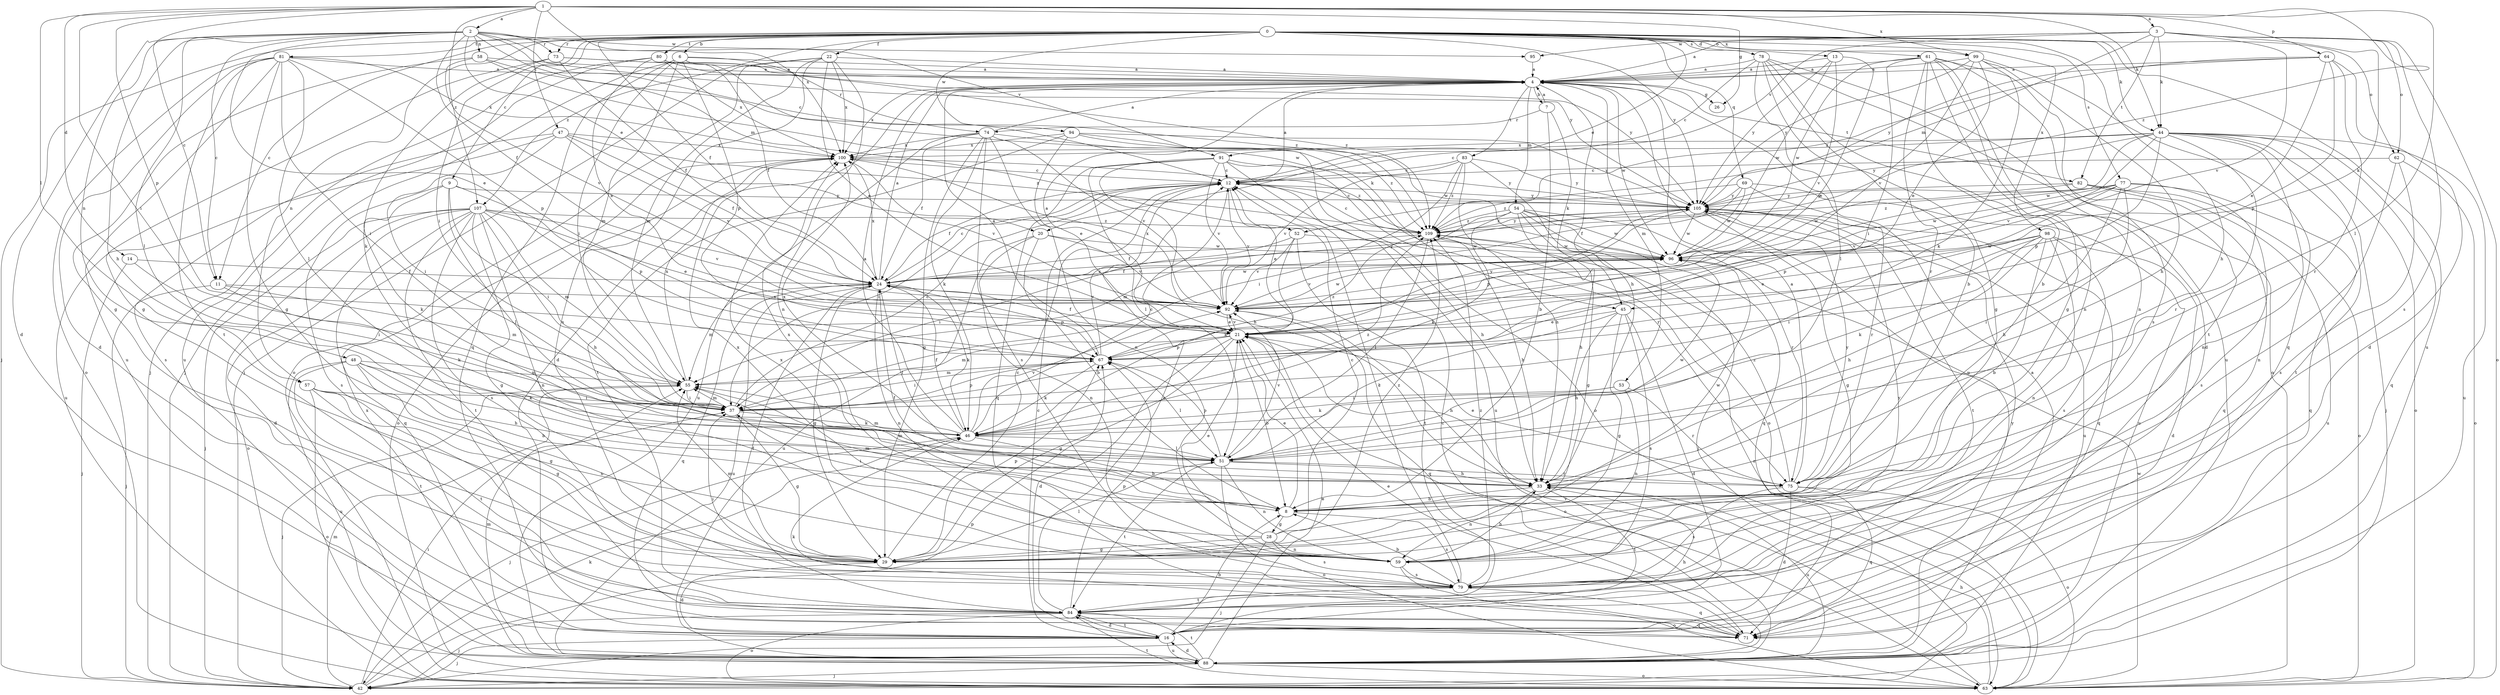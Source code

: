 strict digraph  {
0;
1;
2;
3;
4;
6;
7;
8;
9;
11;
12;
13;
14;
16;
20;
21;
22;
24;
26;
28;
29;
33;
37;
42;
44;
45;
46;
47;
48;
51;
52;
53;
54;
55;
57;
58;
59;
61;
62;
63;
64;
67;
69;
71;
73;
74;
75;
77;
78;
79;
80;
81;
82;
83;
84;
88;
91;
92;
94;
95;
96;
98;
99;
100;
105;
107;
109;
0 -> 6  [label=b];
0 -> 9  [label=c];
0 -> 11  [label=c];
0 -> 13  [label=d];
0 -> 20  [label=e];
0 -> 22  [label=f];
0 -> 24  [label=f];
0 -> 33  [label=h];
0 -> 37  [label=i];
0 -> 42  [label=j];
0 -> 44  [label=k];
0 -> 57  [label=n];
0 -> 61  [label=o];
0 -> 62  [label=o];
0 -> 69  [label=q];
0 -> 73  [label=r];
0 -> 77  [label=s];
0 -> 78  [label=s];
0 -> 80  [label=t];
0 -> 81  [label=t];
0 -> 88  [label=u];
0 -> 94  [label=w];
0 -> 98  [label=x];
0 -> 99  [label=x];
0 -> 105  [label=y];
0 -> 107  [label=z];
1 -> 2  [label=a];
1 -> 3  [label=a];
1 -> 11  [label=c];
1 -> 14  [label=d];
1 -> 26  [label=g];
1 -> 37  [label=i];
1 -> 44  [label=k];
1 -> 47  [label=l];
1 -> 48  [label=l];
1 -> 51  [label=l];
1 -> 64  [label=p];
1 -> 67  [label=p];
1 -> 99  [label=x];
1 -> 100  [label=x];
1 -> 107  [label=z];
1 -> 109  [label=z];
2 -> 11  [label=c];
2 -> 12  [label=c];
2 -> 16  [label=d];
2 -> 20  [label=e];
2 -> 21  [label=e];
2 -> 24  [label=f];
2 -> 33  [label=h];
2 -> 51  [label=l];
2 -> 52  [label=m];
2 -> 57  [label=n];
2 -> 58  [label=n];
2 -> 73  [label=r];
2 -> 91  [label=v];
2 -> 95  [label=w];
2 -> 105  [label=y];
3 -> 4  [label=a];
3 -> 44  [label=k];
3 -> 45  [label=k];
3 -> 52  [label=m];
3 -> 62  [label=o];
3 -> 63  [label=o];
3 -> 79  [label=s];
3 -> 82  [label=t];
3 -> 91  [label=v];
3 -> 92  [label=v];
3 -> 95  [label=w];
4 -> 7  [label=b];
4 -> 16  [label=d];
4 -> 26  [label=g];
4 -> 33  [label=h];
4 -> 53  [label=m];
4 -> 54  [label=m];
4 -> 82  [label=t];
4 -> 83  [label=t];
4 -> 88  [label=u];
4 -> 96  [label=w];
4 -> 100  [label=x];
6 -> 4  [label=a];
6 -> 24  [label=f];
6 -> 37  [label=i];
6 -> 42  [label=j];
6 -> 45  [label=k];
6 -> 55  [label=m];
6 -> 67  [label=p];
6 -> 71  [label=q];
6 -> 74  [label=r];
7 -> 4  [label=a];
7 -> 8  [label=b];
7 -> 45  [label=k];
7 -> 74  [label=r];
8 -> 21  [label=e];
8 -> 24  [label=f];
8 -> 28  [label=g];
8 -> 37  [label=i];
8 -> 55  [label=m];
8 -> 79  [label=s];
8 -> 96  [label=w];
8 -> 100  [label=x];
9 -> 37  [label=i];
9 -> 46  [label=k];
9 -> 51  [label=l];
9 -> 67  [label=p];
9 -> 79  [label=s];
9 -> 105  [label=y];
11 -> 42  [label=j];
11 -> 46  [label=k];
11 -> 55  [label=m];
11 -> 92  [label=v];
12 -> 4  [label=a];
12 -> 21  [label=e];
12 -> 24  [label=f];
12 -> 33  [label=h];
12 -> 37  [label=i];
12 -> 92  [label=v];
12 -> 105  [label=y];
13 -> 4  [label=a];
13 -> 21  [label=e];
13 -> 92  [label=v];
13 -> 96  [label=w];
13 -> 105  [label=y];
14 -> 24  [label=f];
14 -> 37  [label=i];
14 -> 42  [label=j];
16 -> 8  [label=b];
16 -> 12  [label=c];
16 -> 33  [label=h];
16 -> 42  [label=j];
16 -> 84  [label=t];
16 -> 88  [label=u];
16 -> 105  [label=y];
20 -> 8  [label=b];
20 -> 59  [label=n];
20 -> 88  [label=u];
20 -> 92  [label=v];
20 -> 96  [label=w];
21 -> 4  [label=a];
21 -> 8  [label=b];
21 -> 16  [label=d];
21 -> 24  [label=f];
21 -> 29  [label=g];
21 -> 33  [label=h];
21 -> 55  [label=m];
21 -> 63  [label=o];
21 -> 67  [label=p];
21 -> 92  [label=v];
21 -> 105  [label=y];
22 -> 4  [label=a];
22 -> 21  [label=e];
22 -> 42  [label=j];
22 -> 55  [label=m];
22 -> 59  [label=n];
22 -> 63  [label=o];
22 -> 79  [label=s];
22 -> 100  [label=x];
24 -> 4  [label=a];
24 -> 12  [label=c];
24 -> 29  [label=g];
24 -> 46  [label=k];
24 -> 51  [label=l];
24 -> 55  [label=m];
24 -> 59  [label=n];
24 -> 67  [label=p];
24 -> 71  [label=q];
24 -> 88  [label=u];
24 -> 92  [label=v];
24 -> 96  [label=w];
24 -> 100  [label=x];
24 -> 105  [label=y];
28 -> 12  [label=c];
28 -> 21  [label=e];
28 -> 29  [label=g];
28 -> 42  [label=j];
28 -> 59  [label=n];
28 -> 79  [label=s];
28 -> 100  [label=x];
28 -> 109  [label=z];
29 -> 12  [label=c];
29 -> 16  [label=d];
29 -> 51  [label=l];
29 -> 55  [label=m];
29 -> 67  [label=p];
33 -> 8  [label=b];
33 -> 59  [label=n];
33 -> 84  [label=t];
33 -> 88  [label=u];
37 -> 12  [label=c];
37 -> 29  [label=g];
37 -> 46  [label=k];
37 -> 55  [label=m];
37 -> 67  [label=p];
42 -> 37  [label=i];
42 -> 46  [label=k];
42 -> 55  [label=m];
42 -> 67  [label=p];
44 -> 12  [label=c];
44 -> 42  [label=j];
44 -> 59  [label=n];
44 -> 63  [label=o];
44 -> 67  [label=p];
44 -> 71  [label=q];
44 -> 75  [label=r];
44 -> 84  [label=t];
44 -> 88  [label=u];
44 -> 92  [label=v];
44 -> 96  [label=w];
44 -> 100  [label=x];
44 -> 105  [label=y];
45 -> 16  [label=d];
45 -> 21  [label=e];
45 -> 29  [label=g];
45 -> 33  [label=h];
45 -> 51  [label=l];
45 -> 79  [label=s];
46 -> 4  [label=a];
46 -> 8  [label=b];
46 -> 12  [label=c];
46 -> 24  [label=f];
46 -> 42  [label=j];
46 -> 51  [label=l];
46 -> 92  [label=v];
46 -> 100  [label=x];
46 -> 109  [label=z];
47 -> 24  [label=f];
47 -> 37  [label=i];
47 -> 79  [label=s];
47 -> 88  [label=u];
47 -> 92  [label=v];
47 -> 100  [label=x];
47 -> 109  [label=z];
48 -> 8  [label=b];
48 -> 29  [label=g];
48 -> 33  [label=h];
48 -> 46  [label=k];
48 -> 55  [label=m];
48 -> 84  [label=t];
48 -> 88  [label=u];
51 -> 33  [label=h];
51 -> 55  [label=m];
51 -> 59  [label=n];
51 -> 63  [label=o];
51 -> 67  [label=p];
51 -> 75  [label=r];
51 -> 84  [label=t];
51 -> 92  [label=v];
51 -> 96  [label=w];
52 -> 37  [label=i];
52 -> 46  [label=k];
52 -> 84  [label=t];
52 -> 92  [label=v];
52 -> 96  [label=w];
53 -> 37  [label=i];
53 -> 46  [label=k];
53 -> 59  [label=n];
53 -> 75  [label=r];
54 -> 29  [label=g];
54 -> 33  [label=h];
54 -> 42  [label=j];
54 -> 46  [label=k];
54 -> 55  [label=m];
54 -> 71  [label=q];
54 -> 75  [label=r];
54 -> 96  [label=w];
54 -> 109  [label=z];
55 -> 37  [label=i];
55 -> 42  [label=j];
55 -> 100  [label=x];
57 -> 29  [label=g];
57 -> 37  [label=i];
57 -> 59  [label=n];
57 -> 63  [label=o];
57 -> 84  [label=t];
58 -> 4  [label=a];
58 -> 29  [label=g];
58 -> 92  [label=v];
58 -> 96  [label=w];
58 -> 109  [label=z];
59 -> 33  [label=h];
59 -> 63  [label=o];
59 -> 79  [label=s];
59 -> 100  [label=x];
61 -> 4  [label=a];
61 -> 8  [label=b];
61 -> 16  [label=d];
61 -> 29  [label=g];
61 -> 37  [label=i];
61 -> 59  [label=n];
61 -> 75  [label=r];
61 -> 79  [label=s];
61 -> 84  [label=t];
61 -> 96  [label=w];
62 -> 12  [label=c];
62 -> 59  [label=n];
62 -> 63  [label=o];
62 -> 79  [label=s];
63 -> 33  [label=h];
63 -> 84  [label=t];
63 -> 92  [label=v];
63 -> 96  [label=w];
63 -> 109  [label=z];
64 -> 4  [label=a];
64 -> 16  [label=d];
64 -> 21  [label=e];
64 -> 67  [label=p];
64 -> 75  [label=r];
64 -> 105  [label=y];
64 -> 109  [label=z];
67 -> 4  [label=a];
67 -> 12  [label=c];
67 -> 37  [label=i];
67 -> 46  [label=k];
67 -> 51  [label=l];
67 -> 55  [label=m];
67 -> 109  [label=z];
69 -> 24  [label=f];
69 -> 75  [label=r];
69 -> 88  [label=u];
69 -> 96  [label=w];
69 -> 105  [label=y];
69 -> 109  [label=z];
71 -> 21  [label=e];
71 -> 46  [label=k];
73 -> 4  [label=a];
73 -> 24  [label=f];
73 -> 29  [label=g];
73 -> 46  [label=k];
73 -> 105  [label=y];
74 -> 4  [label=a];
74 -> 24  [label=f];
74 -> 29  [label=g];
74 -> 46  [label=k];
74 -> 59  [label=n];
74 -> 63  [label=o];
74 -> 79  [label=s];
74 -> 88  [label=u];
74 -> 92  [label=v];
74 -> 100  [label=x];
75 -> 4  [label=a];
75 -> 16  [label=d];
75 -> 21  [label=e];
75 -> 55  [label=m];
75 -> 63  [label=o];
75 -> 71  [label=q];
75 -> 79  [label=s];
75 -> 105  [label=y];
75 -> 109  [label=z];
77 -> 33  [label=h];
77 -> 51  [label=l];
77 -> 67  [label=p];
77 -> 71  [label=q];
77 -> 79  [label=s];
77 -> 92  [label=v];
77 -> 96  [label=w];
77 -> 105  [label=y];
77 -> 109  [label=z];
78 -> 4  [label=a];
78 -> 8  [label=b];
78 -> 12  [label=c];
78 -> 29  [label=g];
78 -> 51  [label=l];
78 -> 59  [label=n];
78 -> 63  [label=o];
78 -> 88  [label=u];
79 -> 8  [label=b];
79 -> 12  [label=c];
79 -> 37  [label=i];
79 -> 71  [label=q];
79 -> 84  [label=t];
79 -> 105  [label=y];
79 -> 109  [label=z];
80 -> 4  [label=a];
80 -> 21  [label=e];
80 -> 42  [label=j];
80 -> 88  [label=u];
80 -> 100  [label=x];
80 -> 109  [label=z];
81 -> 4  [label=a];
81 -> 16  [label=d];
81 -> 29  [label=g];
81 -> 37  [label=i];
81 -> 51  [label=l];
81 -> 63  [label=o];
81 -> 67  [label=p];
81 -> 84  [label=t];
81 -> 88  [label=u];
81 -> 100  [label=x];
82 -> 63  [label=o];
82 -> 71  [label=q];
82 -> 88  [label=u];
82 -> 96  [label=w];
82 -> 105  [label=y];
83 -> 12  [label=c];
83 -> 33  [label=h];
83 -> 37  [label=i];
83 -> 63  [label=o];
83 -> 92  [label=v];
83 -> 105  [label=y];
83 -> 109  [label=z];
84 -> 12  [label=c];
84 -> 16  [label=d];
84 -> 24  [label=f];
84 -> 42  [label=j];
84 -> 63  [label=o];
84 -> 67  [label=p];
84 -> 71  [label=q];
88 -> 4  [label=a];
88 -> 12  [label=c];
88 -> 16  [label=d];
88 -> 21  [label=e];
88 -> 42  [label=j];
88 -> 55  [label=m];
88 -> 63  [label=o];
88 -> 84  [label=t];
88 -> 100  [label=x];
91 -> 12  [label=c];
91 -> 33  [label=h];
91 -> 51  [label=l];
91 -> 71  [label=q];
91 -> 75  [label=r];
91 -> 88  [label=u];
91 -> 92  [label=v];
91 -> 105  [label=y];
92 -> 21  [label=e];
92 -> 71  [label=q];
92 -> 96  [label=w];
92 -> 100  [label=x];
94 -> 21  [label=e];
94 -> 84  [label=t];
94 -> 96  [label=w];
94 -> 100  [label=x];
94 -> 105  [label=y];
94 -> 109  [label=z];
95 -> 4  [label=a];
96 -> 24  [label=f];
96 -> 92  [label=v];
98 -> 8  [label=b];
98 -> 16  [label=d];
98 -> 21  [label=e];
98 -> 33  [label=h];
98 -> 37  [label=i];
98 -> 46  [label=k];
98 -> 59  [label=n];
98 -> 79  [label=s];
98 -> 96  [label=w];
99 -> 4  [label=a];
99 -> 21  [label=e];
99 -> 33  [label=h];
99 -> 46  [label=k];
99 -> 71  [label=q];
99 -> 92  [label=v];
99 -> 105  [label=y];
100 -> 12  [label=c];
100 -> 63  [label=o];
100 -> 92  [label=v];
100 -> 109  [label=z];
105 -> 12  [label=c];
105 -> 29  [label=g];
105 -> 67  [label=p];
105 -> 71  [label=q];
105 -> 84  [label=t];
105 -> 88  [label=u];
105 -> 96  [label=w];
105 -> 109  [label=z];
107 -> 16  [label=d];
107 -> 21  [label=e];
107 -> 29  [label=g];
107 -> 33  [label=h];
107 -> 42  [label=j];
107 -> 55  [label=m];
107 -> 59  [label=n];
107 -> 63  [label=o];
107 -> 71  [label=q];
107 -> 79  [label=s];
107 -> 84  [label=t];
107 -> 92  [label=v];
107 -> 109  [label=z];
109 -> 12  [label=c];
109 -> 24  [label=f];
109 -> 33  [label=h];
109 -> 51  [label=l];
109 -> 96  [label=w];
109 -> 105  [label=y];
}

